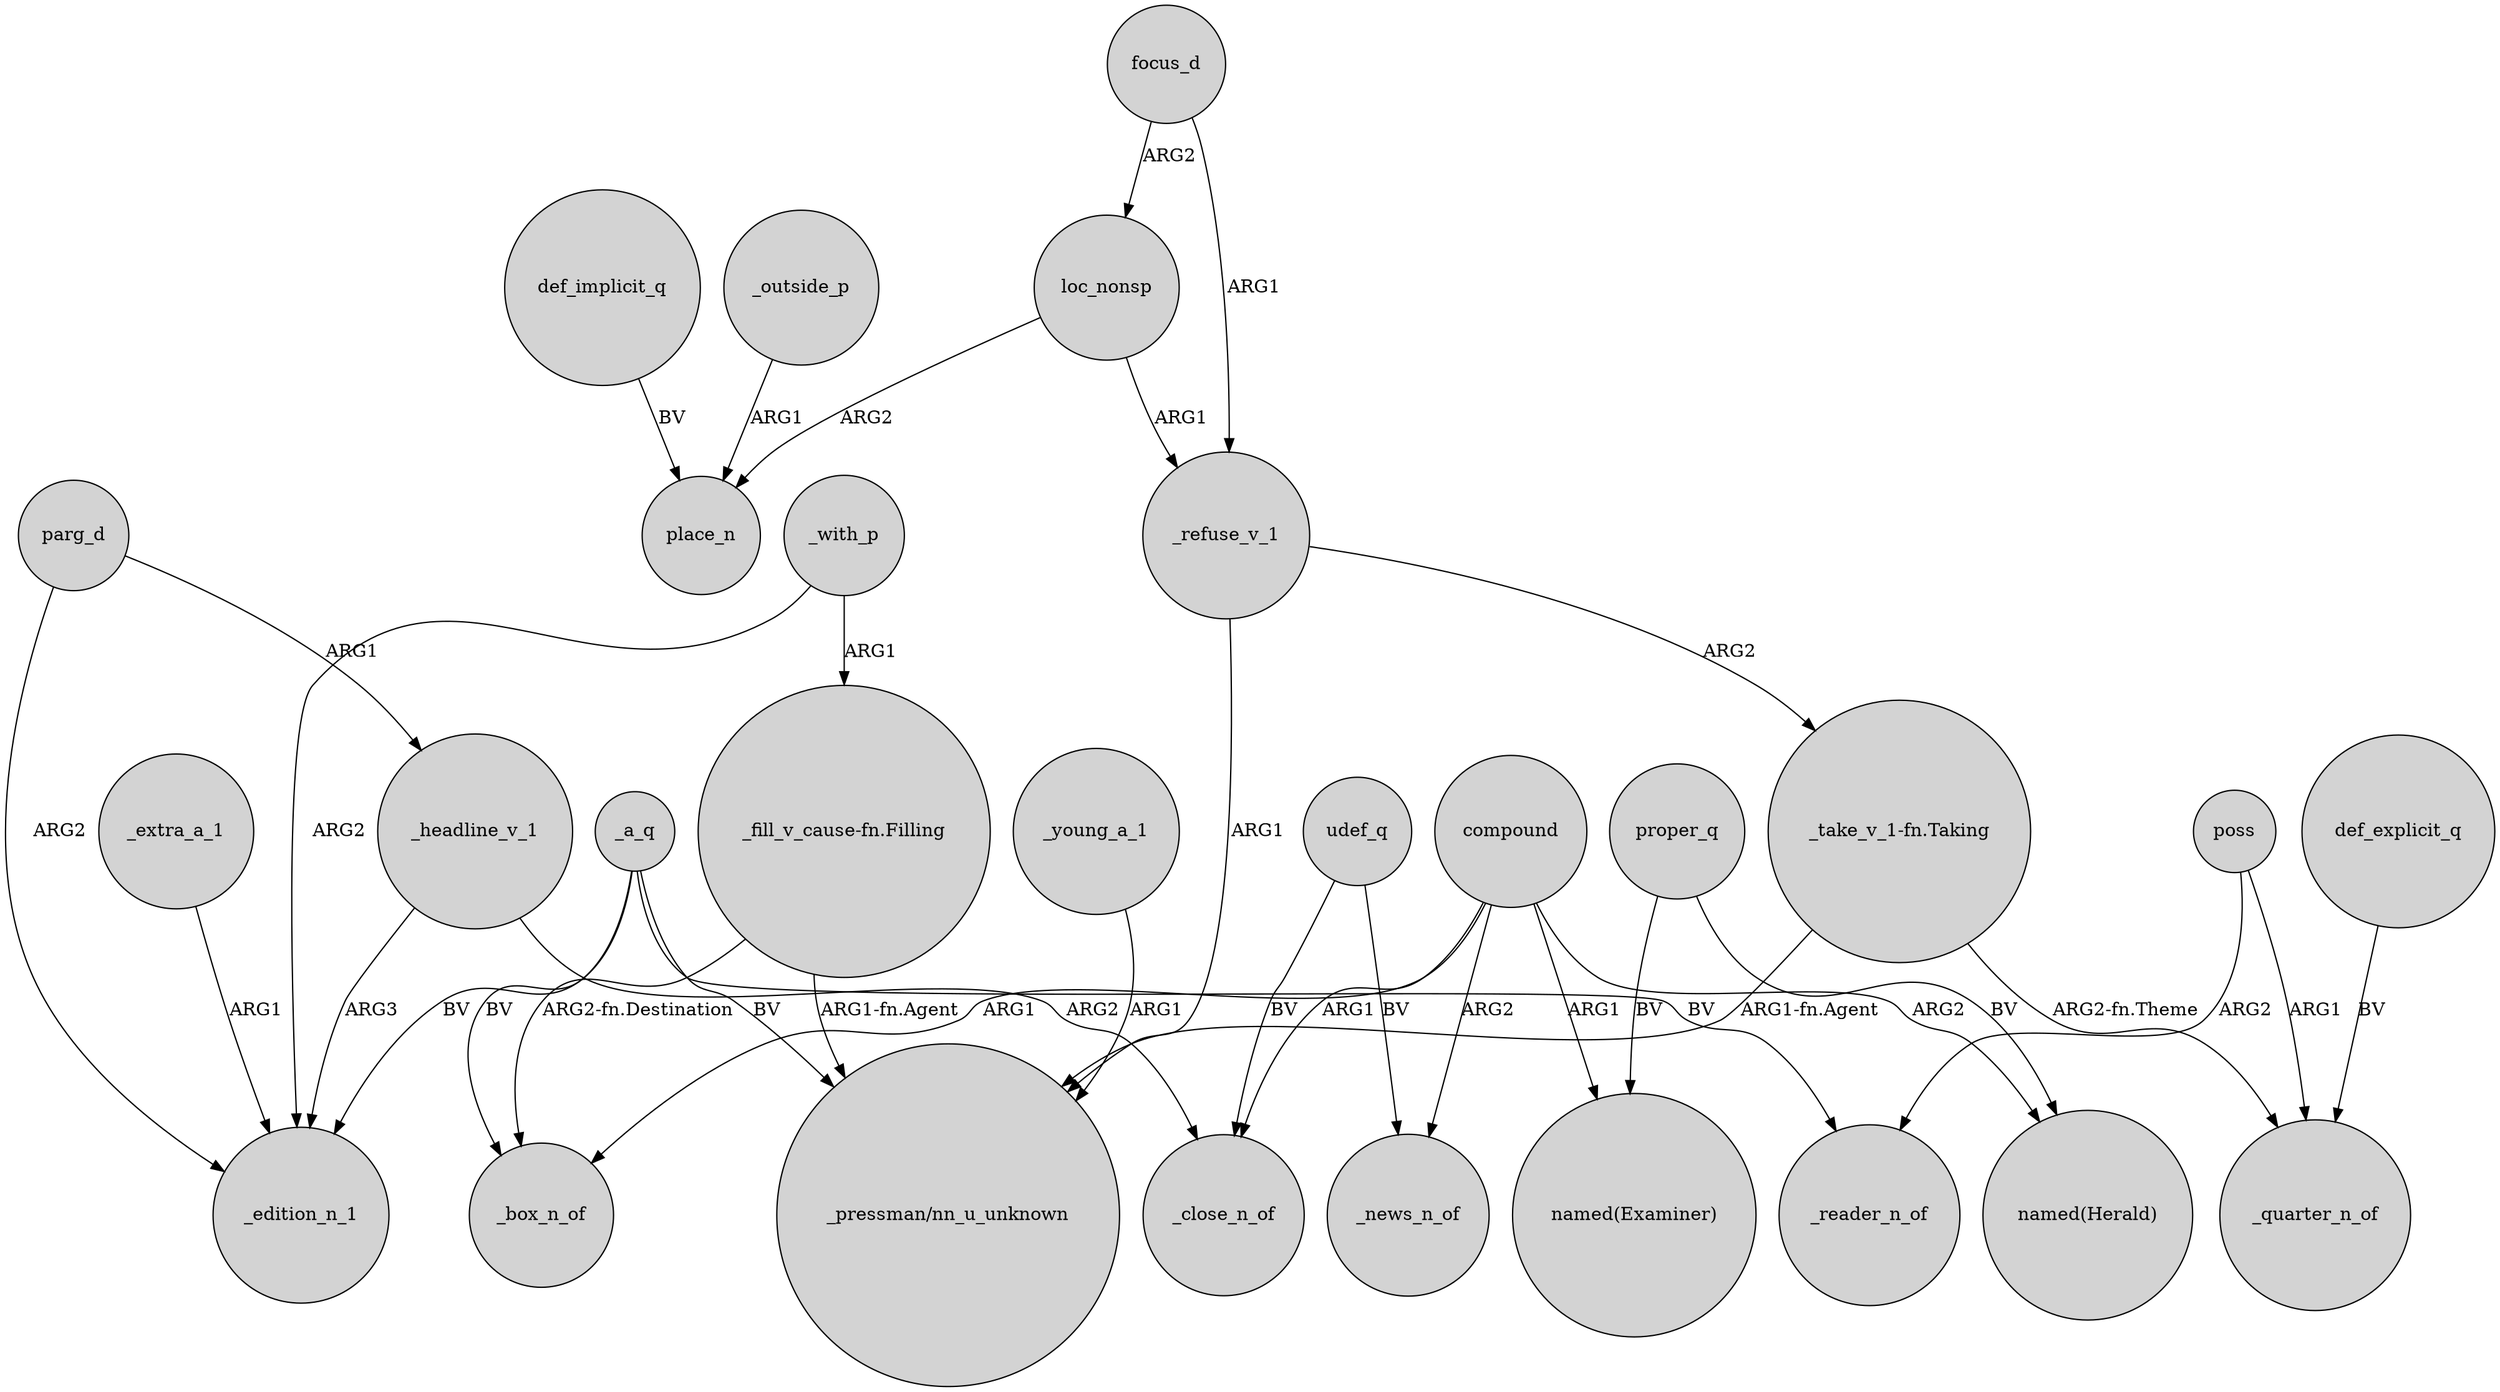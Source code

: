 digraph {
	node [shape=circle style=filled]
	focus_d -> loc_nonsp [label=ARG2]
	poss -> _quarter_n_of [label=ARG1]
	_headline_v_1 -> _close_n_of [label=ARG2]
	loc_nonsp -> _refuse_v_1 [label=ARG1]
	_a_q -> _box_n_of [label=BV]
	_a_q -> _reader_n_of [label=BV]
	_with_p -> _edition_n_1 [label=ARG2]
	_refuse_v_1 -> "_pressman/nn_u_unknown" [label=ARG1]
	compound -> "named(Examiner)" [label=ARG1]
	_outside_p -> place_n [label=ARG1]
	def_implicit_q -> place_n [label=BV]
	parg_d -> _edition_n_1 [label=ARG2]
	compound -> "named(Herald)" [label=ARG2]
	_young_a_1 -> "_pressman/nn_u_unknown" [label=ARG1]
	"_fill_v_cause-fn.Filling" -> "_pressman/nn_u_unknown" [label="ARG1-fn.Agent"]
	compound -> _box_n_of [label=ARG1]
	parg_d -> _headline_v_1 [label=ARG1]
	proper_q -> "named(Herald)" [label=BV]
	_a_q -> "_pressman/nn_u_unknown" [label=BV]
	_headline_v_1 -> _edition_n_1 [label=ARG3]
	compound -> _news_n_of [label=ARG2]
	_with_p -> "_fill_v_cause-fn.Filling" [label=ARG1]
	proper_q -> "named(Examiner)" [label=BV]
	"_take_v_1-fn.Taking" -> "_pressman/nn_u_unknown" [label="ARG1-fn.Agent"]
	"_fill_v_cause-fn.Filling" -> _box_n_of [label="ARG2-fn.Destination"]
	_refuse_v_1 -> "_take_v_1-fn.Taking" [label=ARG2]
	_a_q -> _edition_n_1 [label=BV]
	loc_nonsp -> place_n [label=ARG2]
	udef_q -> _news_n_of [label=BV]
	_extra_a_1 -> _edition_n_1 [label=ARG1]
	"_take_v_1-fn.Taking" -> _quarter_n_of [label="ARG2-fn.Theme"]
	compound -> _close_n_of [label=ARG1]
	focus_d -> _refuse_v_1 [label=ARG1]
	poss -> _reader_n_of [label=ARG2]
	def_explicit_q -> _quarter_n_of [label=BV]
	udef_q -> _close_n_of [label=BV]
}
